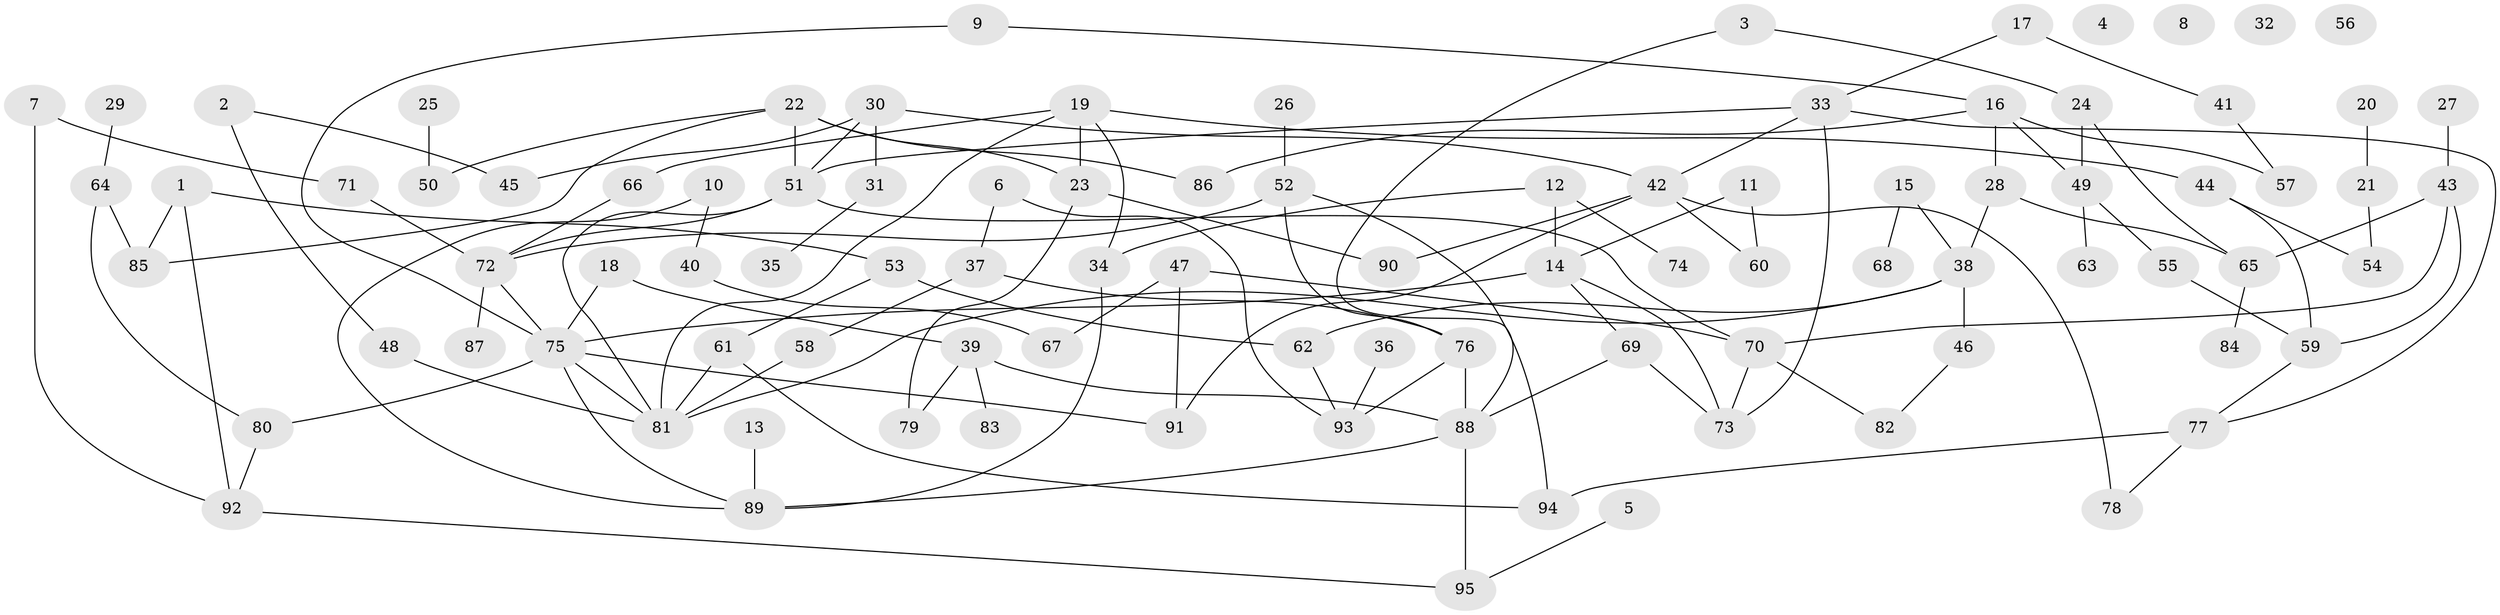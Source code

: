 // Generated by graph-tools (version 1.1) at 2025/00/03/09/25 03:00:42]
// undirected, 95 vertices, 131 edges
graph export_dot {
graph [start="1"]
  node [color=gray90,style=filled];
  1;
  2;
  3;
  4;
  5;
  6;
  7;
  8;
  9;
  10;
  11;
  12;
  13;
  14;
  15;
  16;
  17;
  18;
  19;
  20;
  21;
  22;
  23;
  24;
  25;
  26;
  27;
  28;
  29;
  30;
  31;
  32;
  33;
  34;
  35;
  36;
  37;
  38;
  39;
  40;
  41;
  42;
  43;
  44;
  45;
  46;
  47;
  48;
  49;
  50;
  51;
  52;
  53;
  54;
  55;
  56;
  57;
  58;
  59;
  60;
  61;
  62;
  63;
  64;
  65;
  66;
  67;
  68;
  69;
  70;
  71;
  72;
  73;
  74;
  75;
  76;
  77;
  78;
  79;
  80;
  81;
  82;
  83;
  84;
  85;
  86;
  87;
  88;
  89;
  90;
  91;
  92;
  93;
  94;
  95;
  1 -- 53;
  1 -- 85;
  1 -- 92;
  2 -- 45;
  2 -- 48;
  3 -- 24;
  3 -- 88;
  5 -- 95;
  6 -- 37;
  6 -- 93;
  7 -- 71;
  7 -- 92;
  9 -- 16;
  9 -- 75;
  10 -- 40;
  10 -- 89;
  11 -- 14;
  11 -- 60;
  12 -- 14;
  12 -- 34;
  12 -- 74;
  13 -- 89;
  14 -- 69;
  14 -- 73;
  14 -- 75;
  15 -- 38;
  15 -- 68;
  16 -- 28;
  16 -- 49;
  16 -- 57;
  16 -- 86;
  17 -- 33;
  17 -- 41;
  18 -- 39;
  18 -- 75;
  19 -- 23;
  19 -- 34;
  19 -- 44;
  19 -- 66;
  19 -- 81;
  20 -- 21;
  21 -- 54;
  22 -- 23;
  22 -- 50;
  22 -- 51;
  22 -- 85;
  22 -- 86;
  23 -- 79;
  23 -- 90;
  24 -- 49;
  24 -- 65;
  25 -- 50;
  26 -- 52;
  27 -- 43;
  28 -- 38;
  28 -- 65;
  29 -- 64;
  30 -- 31;
  30 -- 42;
  30 -- 45;
  30 -- 51;
  31 -- 35;
  33 -- 42;
  33 -- 51;
  33 -- 73;
  33 -- 77;
  34 -- 89;
  36 -- 93;
  37 -- 58;
  37 -- 76;
  38 -- 46;
  38 -- 62;
  38 -- 81;
  39 -- 79;
  39 -- 83;
  39 -- 88;
  40 -- 67;
  41 -- 57;
  42 -- 60;
  42 -- 78;
  42 -- 90;
  42 -- 91;
  43 -- 59;
  43 -- 65;
  43 -- 70;
  44 -- 54;
  44 -- 59;
  46 -- 82;
  47 -- 67;
  47 -- 70;
  47 -- 91;
  48 -- 81;
  49 -- 55;
  49 -- 63;
  51 -- 70;
  51 -- 72;
  51 -- 81;
  52 -- 72;
  52 -- 76;
  52 -- 94;
  53 -- 61;
  53 -- 62;
  55 -- 59;
  58 -- 81;
  59 -- 77;
  61 -- 81;
  61 -- 94;
  62 -- 93;
  64 -- 80;
  64 -- 85;
  65 -- 84;
  66 -- 72;
  69 -- 73;
  69 -- 88;
  70 -- 73;
  70 -- 82;
  71 -- 72;
  72 -- 75;
  72 -- 87;
  75 -- 80;
  75 -- 81;
  75 -- 89;
  75 -- 91;
  76 -- 88;
  76 -- 93;
  77 -- 78;
  77 -- 94;
  80 -- 92;
  88 -- 89;
  88 -- 95;
  92 -- 95;
}

